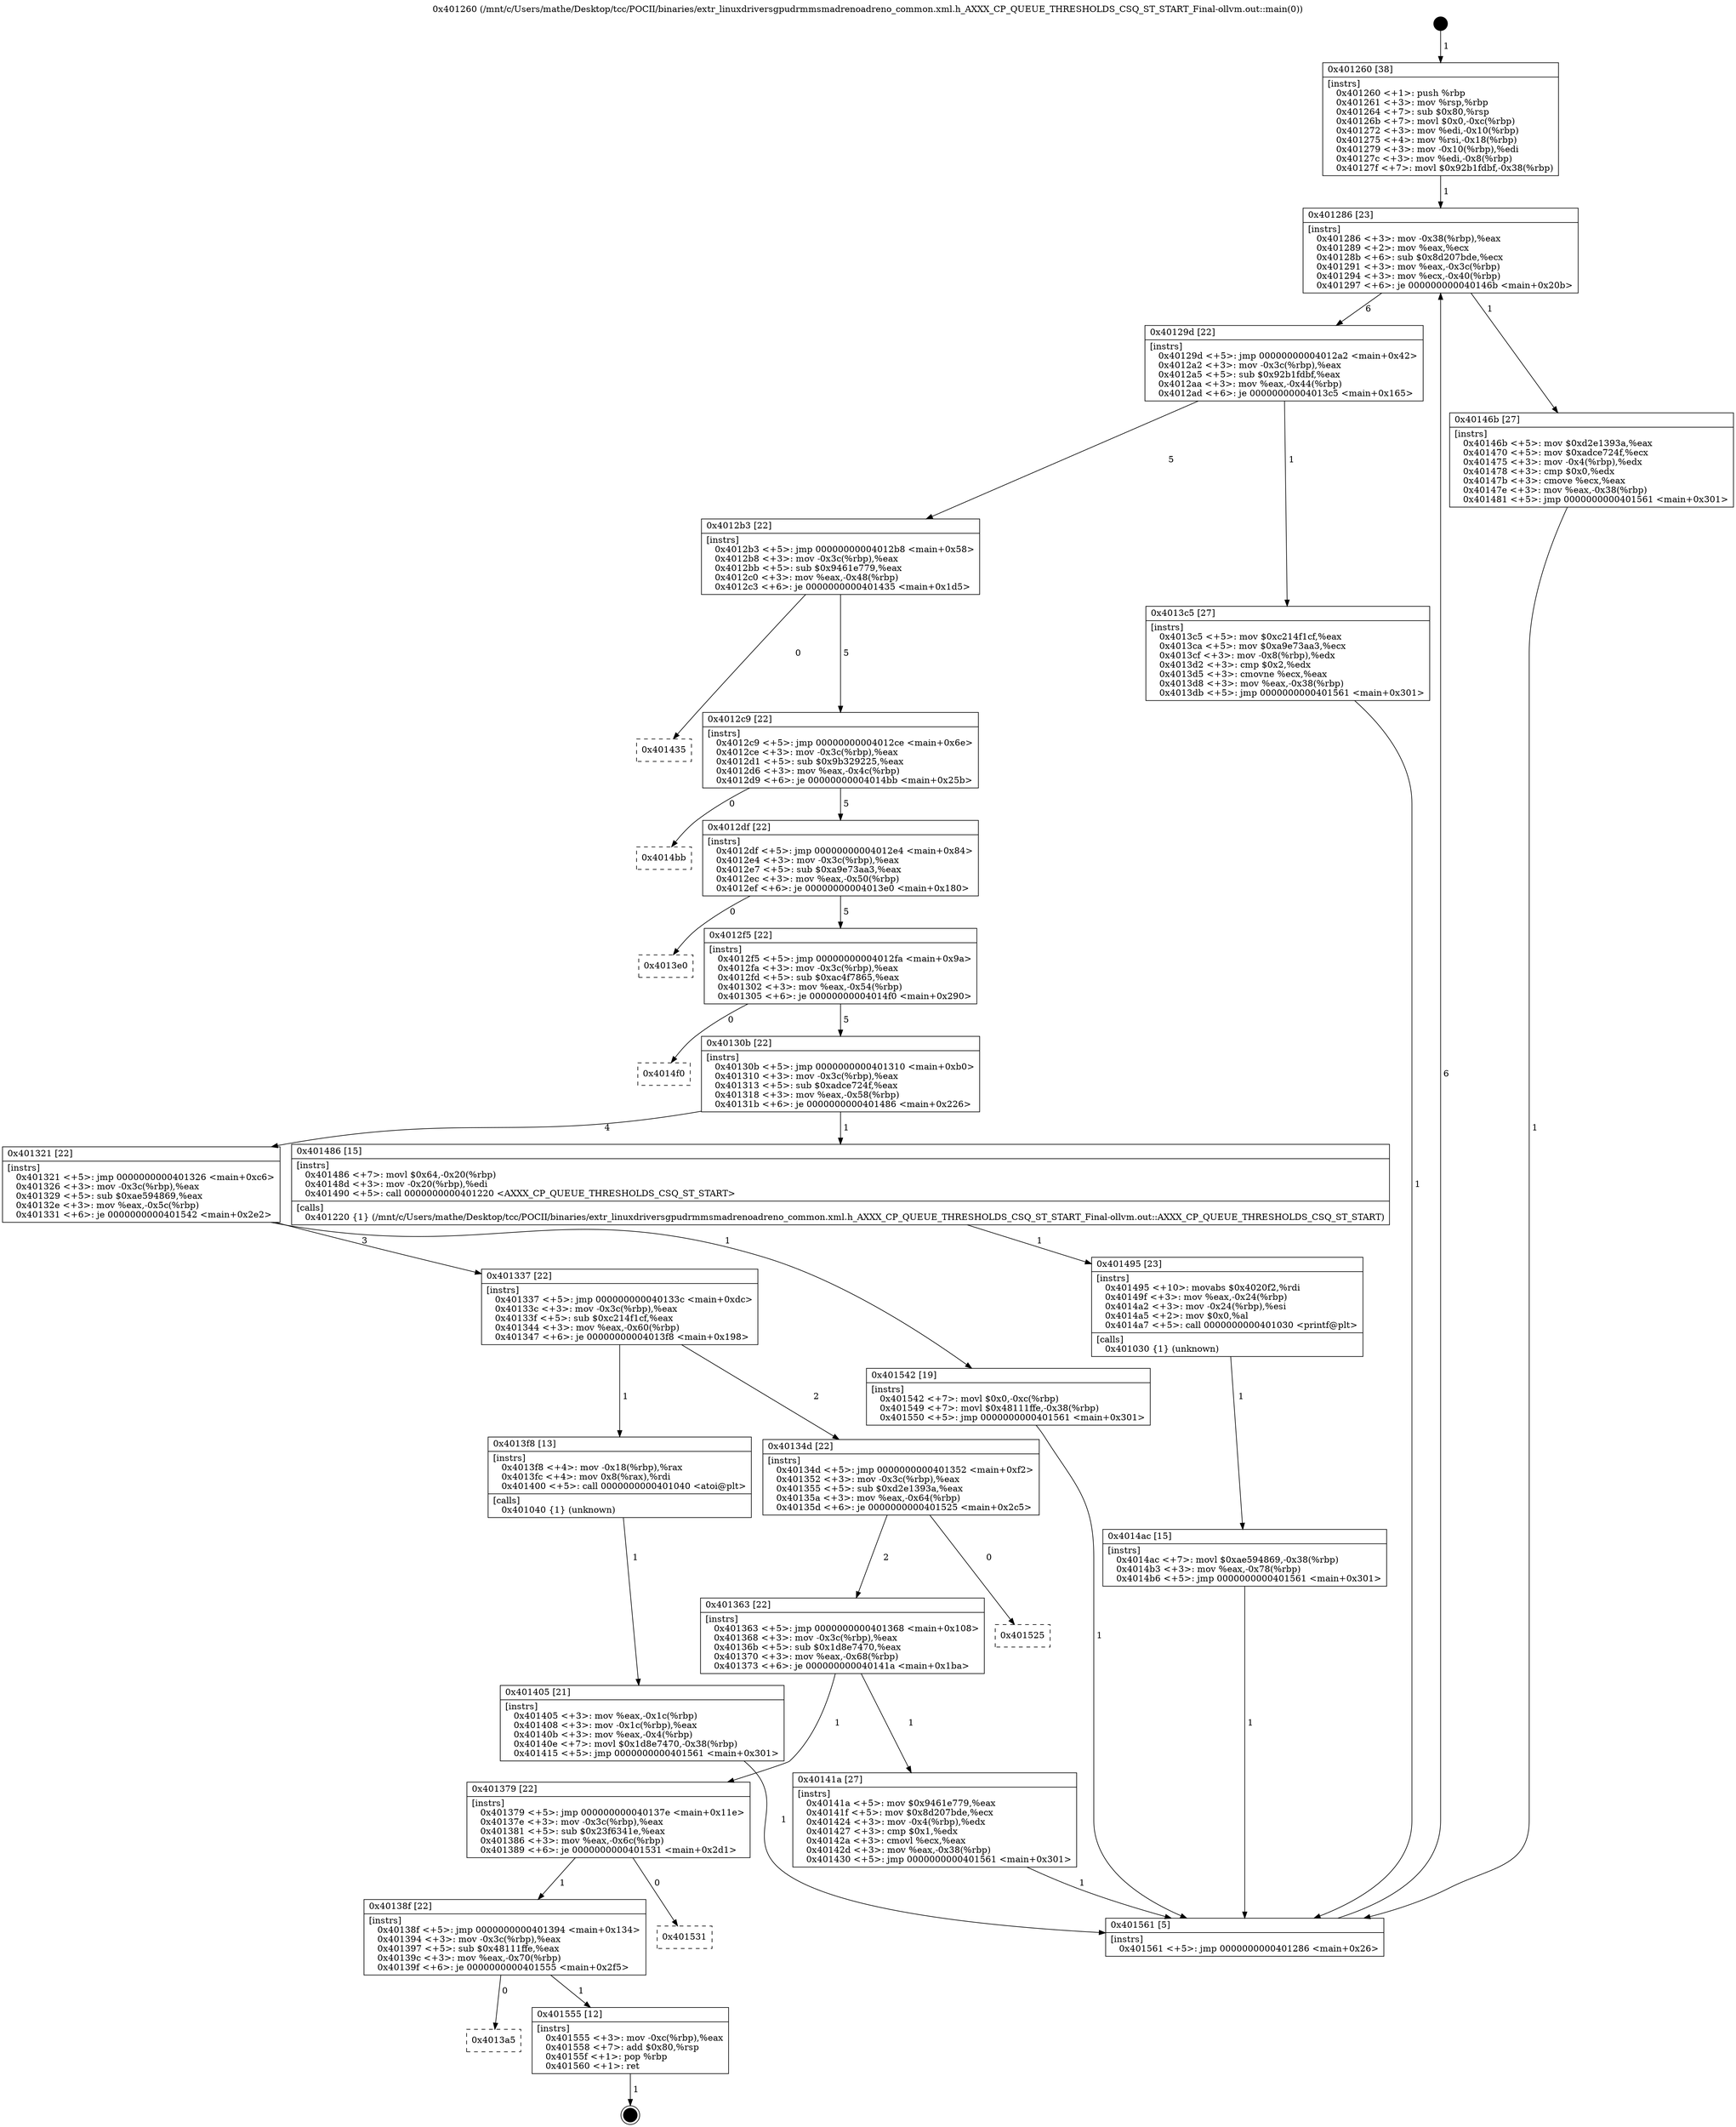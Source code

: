digraph "0x401260" {
  label = "0x401260 (/mnt/c/Users/mathe/Desktop/tcc/POCII/binaries/extr_linuxdriversgpudrmmsmadrenoadreno_common.xml.h_AXXX_CP_QUEUE_THRESHOLDS_CSQ_ST_START_Final-ollvm.out::main(0))"
  labelloc = "t"
  node[shape=record]

  Entry [label="",width=0.3,height=0.3,shape=circle,fillcolor=black,style=filled]
  "0x401286" [label="{
     0x401286 [23]\l
     | [instrs]\l
     &nbsp;&nbsp;0x401286 \<+3\>: mov -0x38(%rbp),%eax\l
     &nbsp;&nbsp;0x401289 \<+2\>: mov %eax,%ecx\l
     &nbsp;&nbsp;0x40128b \<+6\>: sub $0x8d207bde,%ecx\l
     &nbsp;&nbsp;0x401291 \<+3\>: mov %eax,-0x3c(%rbp)\l
     &nbsp;&nbsp;0x401294 \<+3\>: mov %ecx,-0x40(%rbp)\l
     &nbsp;&nbsp;0x401297 \<+6\>: je 000000000040146b \<main+0x20b\>\l
  }"]
  "0x40146b" [label="{
     0x40146b [27]\l
     | [instrs]\l
     &nbsp;&nbsp;0x40146b \<+5\>: mov $0xd2e1393a,%eax\l
     &nbsp;&nbsp;0x401470 \<+5\>: mov $0xadce724f,%ecx\l
     &nbsp;&nbsp;0x401475 \<+3\>: mov -0x4(%rbp),%edx\l
     &nbsp;&nbsp;0x401478 \<+3\>: cmp $0x0,%edx\l
     &nbsp;&nbsp;0x40147b \<+3\>: cmove %ecx,%eax\l
     &nbsp;&nbsp;0x40147e \<+3\>: mov %eax,-0x38(%rbp)\l
     &nbsp;&nbsp;0x401481 \<+5\>: jmp 0000000000401561 \<main+0x301\>\l
  }"]
  "0x40129d" [label="{
     0x40129d [22]\l
     | [instrs]\l
     &nbsp;&nbsp;0x40129d \<+5\>: jmp 00000000004012a2 \<main+0x42\>\l
     &nbsp;&nbsp;0x4012a2 \<+3\>: mov -0x3c(%rbp),%eax\l
     &nbsp;&nbsp;0x4012a5 \<+5\>: sub $0x92b1fdbf,%eax\l
     &nbsp;&nbsp;0x4012aa \<+3\>: mov %eax,-0x44(%rbp)\l
     &nbsp;&nbsp;0x4012ad \<+6\>: je 00000000004013c5 \<main+0x165\>\l
  }"]
  Exit [label="",width=0.3,height=0.3,shape=circle,fillcolor=black,style=filled,peripheries=2]
  "0x4013c5" [label="{
     0x4013c5 [27]\l
     | [instrs]\l
     &nbsp;&nbsp;0x4013c5 \<+5\>: mov $0xc214f1cf,%eax\l
     &nbsp;&nbsp;0x4013ca \<+5\>: mov $0xa9e73aa3,%ecx\l
     &nbsp;&nbsp;0x4013cf \<+3\>: mov -0x8(%rbp),%edx\l
     &nbsp;&nbsp;0x4013d2 \<+3\>: cmp $0x2,%edx\l
     &nbsp;&nbsp;0x4013d5 \<+3\>: cmovne %ecx,%eax\l
     &nbsp;&nbsp;0x4013d8 \<+3\>: mov %eax,-0x38(%rbp)\l
     &nbsp;&nbsp;0x4013db \<+5\>: jmp 0000000000401561 \<main+0x301\>\l
  }"]
  "0x4012b3" [label="{
     0x4012b3 [22]\l
     | [instrs]\l
     &nbsp;&nbsp;0x4012b3 \<+5\>: jmp 00000000004012b8 \<main+0x58\>\l
     &nbsp;&nbsp;0x4012b8 \<+3\>: mov -0x3c(%rbp),%eax\l
     &nbsp;&nbsp;0x4012bb \<+5\>: sub $0x9461e779,%eax\l
     &nbsp;&nbsp;0x4012c0 \<+3\>: mov %eax,-0x48(%rbp)\l
     &nbsp;&nbsp;0x4012c3 \<+6\>: je 0000000000401435 \<main+0x1d5\>\l
  }"]
  "0x401561" [label="{
     0x401561 [5]\l
     | [instrs]\l
     &nbsp;&nbsp;0x401561 \<+5\>: jmp 0000000000401286 \<main+0x26\>\l
  }"]
  "0x401260" [label="{
     0x401260 [38]\l
     | [instrs]\l
     &nbsp;&nbsp;0x401260 \<+1\>: push %rbp\l
     &nbsp;&nbsp;0x401261 \<+3\>: mov %rsp,%rbp\l
     &nbsp;&nbsp;0x401264 \<+7\>: sub $0x80,%rsp\l
     &nbsp;&nbsp;0x40126b \<+7\>: movl $0x0,-0xc(%rbp)\l
     &nbsp;&nbsp;0x401272 \<+3\>: mov %edi,-0x10(%rbp)\l
     &nbsp;&nbsp;0x401275 \<+4\>: mov %rsi,-0x18(%rbp)\l
     &nbsp;&nbsp;0x401279 \<+3\>: mov -0x10(%rbp),%edi\l
     &nbsp;&nbsp;0x40127c \<+3\>: mov %edi,-0x8(%rbp)\l
     &nbsp;&nbsp;0x40127f \<+7\>: movl $0x92b1fdbf,-0x38(%rbp)\l
  }"]
  "0x4013a5" [label="{
     0x4013a5\l
  }", style=dashed]
  "0x401435" [label="{
     0x401435\l
  }", style=dashed]
  "0x4012c9" [label="{
     0x4012c9 [22]\l
     | [instrs]\l
     &nbsp;&nbsp;0x4012c9 \<+5\>: jmp 00000000004012ce \<main+0x6e\>\l
     &nbsp;&nbsp;0x4012ce \<+3\>: mov -0x3c(%rbp),%eax\l
     &nbsp;&nbsp;0x4012d1 \<+5\>: sub $0x9b329225,%eax\l
     &nbsp;&nbsp;0x4012d6 \<+3\>: mov %eax,-0x4c(%rbp)\l
     &nbsp;&nbsp;0x4012d9 \<+6\>: je 00000000004014bb \<main+0x25b\>\l
  }"]
  "0x401555" [label="{
     0x401555 [12]\l
     | [instrs]\l
     &nbsp;&nbsp;0x401555 \<+3\>: mov -0xc(%rbp),%eax\l
     &nbsp;&nbsp;0x401558 \<+7\>: add $0x80,%rsp\l
     &nbsp;&nbsp;0x40155f \<+1\>: pop %rbp\l
     &nbsp;&nbsp;0x401560 \<+1\>: ret\l
  }"]
  "0x4014bb" [label="{
     0x4014bb\l
  }", style=dashed]
  "0x4012df" [label="{
     0x4012df [22]\l
     | [instrs]\l
     &nbsp;&nbsp;0x4012df \<+5\>: jmp 00000000004012e4 \<main+0x84\>\l
     &nbsp;&nbsp;0x4012e4 \<+3\>: mov -0x3c(%rbp),%eax\l
     &nbsp;&nbsp;0x4012e7 \<+5\>: sub $0xa9e73aa3,%eax\l
     &nbsp;&nbsp;0x4012ec \<+3\>: mov %eax,-0x50(%rbp)\l
     &nbsp;&nbsp;0x4012ef \<+6\>: je 00000000004013e0 \<main+0x180\>\l
  }"]
  "0x40138f" [label="{
     0x40138f [22]\l
     | [instrs]\l
     &nbsp;&nbsp;0x40138f \<+5\>: jmp 0000000000401394 \<main+0x134\>\l
     &nbsp;&nbsp;0x401394 \<+3\>: mov -0x3c(%rbp),%eax\l
     &nbsp;&nbsp;0x401397 \<+5\>: sub $0x48111ffe,%eax\l
     &nbsp;&nbsp;0x40139c \<+3\>: mov %eax,-0x70(%rbp)\l
     &nbsp;&nbsp;0x40139f \<+6\>: je 0000000000401555 \<main+0x2f5\>\l
  }"]
  "0x4013e0" [label="{
     0x4013e0\l
  }", style=dashed]
  "0x4012f5" [label="{
     0x4012f5 [22]\l
     | [instrs]\l
     &nbsp;&nbsp;0x4012f5 \<+5\>: jmp 00000000004012fa \<main+0x9a\>\l
     &nbsp;&nbsp;0x4012fa \<+3\>: mov -0x3c(%rbp),%eax\l
     &nbsp;&nbsp;0x4012fd \<+5\>: sub $0xac4f7865,%eax\l
     &nbsp;&nbsp;0x401302 \<+3\>: mov %eax,-0x54(%rbp)\l
     &nbsp;&nbsp;0x401305 \<+6\>: je 00000000004014f0 \<main+0x290\>\l
  }"]
  "0x401531" [label="{
     0x401531\l
  }", style=dashed]
  "0x4014f0" [label="{
     0x4014f0\l
  }", style=dashed]
  "0x40130b" [label="{
     0x40130b [22]\l
     | [instrs]\l
     &nbsp;&nbsp;0x40130b \<+5\>: jmp 0000000000401310 \<main+0xb0\>\l
     &nbsp;&nbsp;0x401310 \<+3\>: mov -0x3c(%rbp),%eax\l
     &nbsp;&nbsp;0x401313 \<+5\>: sub $0xadce724f,%eax\l
     &nbsp;&nbsp;0x401318 \<+3\>: mov %eax,-0x58(%rbp)\l
     &nbsp;&nbsp;0x40131b \<+6\>: je 0000000000401486 \<main+0x226\>\l
  }"]
  "0x4014ac" [label="{
     0x4014ac [15]\l
     | [instrs]\l
     &nbsp;&nbsp;0x4014ac \<+7\>: movl $0xae594869,-0x38(%rbp)\l
     &nbsp;&nbsp;0x4014b3 \<+3\>: mov %eax,-0x78(%rbp)\l
     &nbsp;&nbsp;0x4014b6 \<+5\>: jmp 0000000000401561 \<main+0x301\>\l
  }"]
  "0x401486" [label="{
     0x401486 [15]\l
     | [instrs]\l
     &nbsp;&nbsp;0x401486 \<+7\>: movl $0x64,-0x20(%rbp)\l
     &nbsp;&nbsp;0x40148d \<+3\>: mov -0x20(%rbp),%edi\l
     &nbsp;&nbsp;0x401490 \<+5\>: call 0000000000401220 \<AXXX_CP_QUEUE_THRESHOLDS_CSQ_ST_START\>\l
     | [calls]\l
     &nbsp;&nbsp;0x401220 \{1\} (/mnt/c/Users/mathe/Desktop/tcc/POCII/binaries/extr_linuxdriversgpudrmmsmadrenoadreno_common.xml.h_AXXX_CP_QUEUE_THRESHOLDS_CSQ_ST_START_Final-ollvm.out::AXXX_CP_QUEUE_THRESHOLDS_CSQ_ST_START)\l
  }"]
  "0x401321" [label="{
     0x401321 [22]\l
     | [instrs]\l
     &nbsp;&nbsp;0x401321 \<+5\>: jmp 0000000000401326 \<main+0xc6\>\l
     &nbsp;&nbsp;0x401326 \<+3\>: mov -0x3c(%rbp),%eax\l
     &nbsp;&nbsp;0x401329 \<+5\>: sub $0xae594869,%eax\l
     &nbsp;&nbsp;0x40132e \<+3\>: mov %eax,-0x5c(%rbp)\l
     &nbsp;&nbsp;0x401331 \<+6\>: je 0000000000401542 \<main+0x2e2\>\l
  }"]
  "0x401495" [label="{
     0x401495 [23]\l
     | [instrs]\l
     &nbsp;&nbsp;0x401495 \<+10\>: movabs $0x4020f2,%rdi\l
     &nbsp;&nbsp;0x40149f \<+3\>: mov %eax,-0x24(%rbp)\l
     &nbsp;&nbsp;0x4014a2 \<+3\>: mov -0x24(%rbp),%esi\l
     &nbsp;&nbsp;0x4014a5 \<+2\>: mov $0x0,%al\l
     &nbsp;&nbsp;0x4014a7 \<+5\>: call 0000000000401030 \<printf@plt\>\l
     | [calls]\l
     &nbsp;&nbsp;0x401030 \{1\} (unknown)\l
  }"]
  "0x401542" [label="{
     0x401542 [19]\l
     | [instrs]\l
     &nbsp;&nbsp;0x401542 \<+7\>: movl $0x0,-0xc(%rbp)\l
     &nbsp;&nbsp;0x401549 \<+7\>: movl $0x48111ffe,-0x38(%rbp)\l
     &nbsp;&nbsp;0x401550 \<+5\>: jmp 0000000000401561 \<main+0x301\>\l
  }"]
  "0x401337" [label="{
     0x401337 [22]\l
     | [instrs]\l
     &nbsp;&nbsp;0x401337 \<+5\>: jmp 000000000040133c \<main+0xdc\>\l
     &nbsp;&nbsp;0x40133c \<+3\>: mov -0x3c(%rbp),%eax\l
     &nbsp;&nbsp;0x40133f \<+5\>: sub $0xc214f1cf,%eax\l
     &nbsp;&nbsp;0x401344 \<+3\>: mov %eax,-0x60(%rbp)\l
     &nbsp;&nbsp;0x401347 \<+6\>: je 00000000004013f8 \<main+0x198\>\l
  }"]
  "0x401379" [label="{
     0x401379 [22]\l
     | [instrs]\l
     &nbsp;&nbsp;0x401379 \<+5\>: jmp 000000000040137e \<main+0x11e\>\l
     &nbsp;&nbsp;0x40137e \<+3\>: mov -0x3c(%rbp),%eax\l
     &nbsp;&nbsp;0x401381 \<+5\>: sub $0x23f6341e,%eax\l
     &nbsp;&nbsp;0x401386 \<+3\>: mov %eax,-0x6c(%rbp)\l
     &nbsp;&nbsp;0x401389 \<+6\>: je 0000000000401531 \<main+0x2d1\>\l
  }"]
  "0x4013f8" [label="{
     0x4013f8 [13]\l
     | [instrs]\l
     &nbsp;&nbsp;0x4013f8 \<+4\>: mov -0x18(%rbp),%rax\l
     &nbsp;&nbsp;0x4013fc \<+4\>: mov 0x8(%rax),%rdi\l
     &nbsp;&nbsp;0x401400 \<+5\>: call 0000000000401040 \<atoi@plt\>\l
     | [calls]\l
     &nbsp;&nbsp;0x401040 \{1\} (unknown)\l
  }"]
  "0x40134d" [label="{
     0x40134d [22]\l
     | [instrs]\l
     &nbsp;&nbsp;0x40134d \<+5\>: jmp 0000000000401352 \<main+0xf2\>\l
     &nbsp;&nbsp;0x401352 \<+3\>: mov -0x3c(%rbp),%eax\l
     &nbsp;&nbsp;0x401355 \<+5\>: sub $0xd2e1393a,%eax\l
     &nbsp;&nbsp;0x40135a \<+3\>: mov %eax,-0x64(%rbp)\l
     &nbsp;&nbsp;0x40135d \<+6\>: je 0000000000401525 \<main+0x2c5\>\l
  }"]
  "0x401405" [label="{
     0x401405 [21]\l
     | [instrs]\l
     &nbsp;&nbsp;0x401405 \<+3\>: mov %eax,-0x1c(%rbp)\l
     &nbsp;&nbsp;0x401408 \<+3\>: mov -0x1c(%rbp),%eax\l
     &nbsp;&nbsp;0x40140b \<+3\>: mov %eax,-0x4(%rbp)\l
     &nbsp;&nbsp;0x40140e \<+7\>: movl $0x1d8e7470,-0x38(%rbp)\l
     &nbsp;&nbsp;0x401415 \<+5\>: jmp 0000000000401561 \<main+0x301\>\l
  }"]
  "0x40141a" [label="{
     0x40141a [27]\l
     | [instrs]\l
     &nbsp;&nbsp;0x40141a \<+5\>: mov $0x9461e779,%eax\l
     &nbsp;&nbsp;0x40141f \<+5\>: mov $0x8d207bde,%ecx\l
     &nbsp;&nbsp;0x401424 \<+3\>: mov -0x4(%rbp),%edx\l
     &nbsp;&nbsp;0x401427 \<+3\>: cmp $0x1,%edx\l
     &nbsp;&nbsp;0x40142a \<+3\>: cmovl %ecx,%eax\l
     &nbsp;&nbsp;0x40142d \<+3\>: mov %eax,-0x38(%rbp)\l
     &nbsp;&nbsp;0x401430 \<+5\>: jmp 0000000000401561 \<main+0x301\>\l
  }"]
  "0x401525" [label="{
     0x401525\l
  }", style=dashed]
  "0x401363" [label="{
     0x401363 [22]\l
     | [instrs]\l
     &nbsp;&nbsp;0x401363 \<+5\>: jmp 0000000000401368 \<main+0x108\>\l
     &nbsp;&nbsp;0x401368 \<+3\>: mov -0x3c(%rbp),%eax\l
     &nbsp;&nbsp;0x40136b \<+5\>: sub $0x1d8e7470,%eax\l
     &nbsp;&nbsp;0x401370 \<+3\>: mov %eax,-0x68(%rbp)\l
     &nbsp;&nbsp;0x401373 \<+6\>: je 000000000040141a \<main+0x1ba\>\l
  }"]
  Entry -> "0x401260" [label=" 1"]
  "0x401286" -> "0x40146b" [label=" 1"]
  "0x401286" -> "0x40129d" [label=" 6"]
  "0x401555" -> Exit [label=" 1"]
  "0x40129d" -> "0x4013c5" [label=" 1"]
  "0x40129d" -> "0x4012b3" [label=" 5"]
  "0x4013c5" -> "0x401561" [label=" 1"]
  "0x401260" -> "0x401286" [label=" 1"]
  "0x401561" -> "0x401286" [label=" 6"]
  "0x40138f" -> "0x4013a5" [label=" 0"]
  "0x4012b3" -> "0x401435" [label=" 0"]
  "0x4012b3" -> "0x4012c9" [label=" 5"]
  "0x40138f" -> "0x401555" [label=" 1"]
  "0x4012c9" -> "0x4014bb" [label=" 0"]
  "0x4012c9" -> "0x4012df" [label=" 5"]
  "0x401379" -> "0x40138f" [label=" 1"]
  "0x4012df" -> "0x4013e0" [label=" 0"]
  "0x4012df" -> "0x4012f5" [label=" 5"]
  "0x401379" -> "0x401531" [label=" 0"]
  "0x4012f5" -> "0x4014f0" [label=" 0"]
  "0x4012f5" -> "0x40130b" [label=" 5"]
  "0x401542" -> "0x401561" [label=" 1"]
  "0x40130b" -> "0x401486" [label=" 1"]
  "0x40130b" -> "0x401321" [label=" 4"]
  "0x4014ac" -> "0x401561" [label=" 1"]
  "0x401321" -> "0x401542" [label=" 1"]
  "0x401321" -> "0x401337" [label=" 3"]
  "0x401495" -> "0x4014ac" [label=" 1"]
  "0x401337" -> "0x4013f8" [label=" 1"]
  "0x401337" -> "0x40134d" [label=" 2"]
  "0x4013f8" -> "0x401405" [label=" 1"]
  "0x401405" -> "0x401561" [label=" 1"]
  "0x401486" -> "0x401495" [label=" 1"]
  "0x40134d" -> "0x401525" [label=" 0"]
  "0x40134d" -> "0x401363" [label=" 2"]
  "0x40146b" -> "0x401561" [label=" 1"]
  "0x401363" -> "0x40141a" [label=" 1"]
  "0x401363" -> "0x401379" [label=" 1"]
  "0x40141a" -> "0x401561" [label=" 1"]
}
